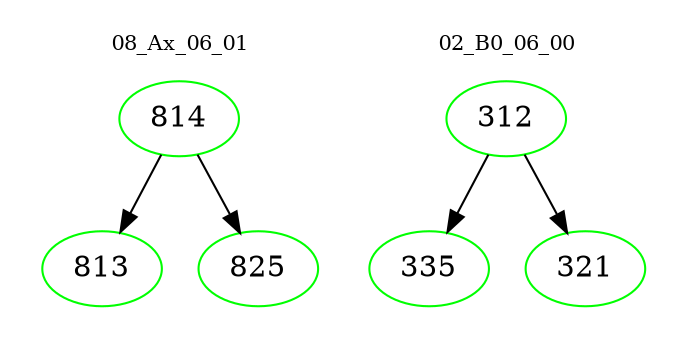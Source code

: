 digraph{
subgraph cluster_0 {
color = white
label = "08_Ax_06_01";
fontsize=10;
T0_814 [label="814", color="green"]
T0_814 -> T0_813 [color="black"]
T0_813 [label="813", color="green"]
T0_814 -> T0_825 [color="black"]
T0_825 [label="825", color="green"]
}
subgraph cluster_1 {
color = white
label = "02_B0_06_00";
fontsize=10;
T1_312 [label="312", color="green"]
T1_312 -> T1_335 [color="black"]
T1_335 [label="335", color="green"]
T1_312 -> T1_321 [color="black"]
T1_321 [label="321", color="green"]
}
}
